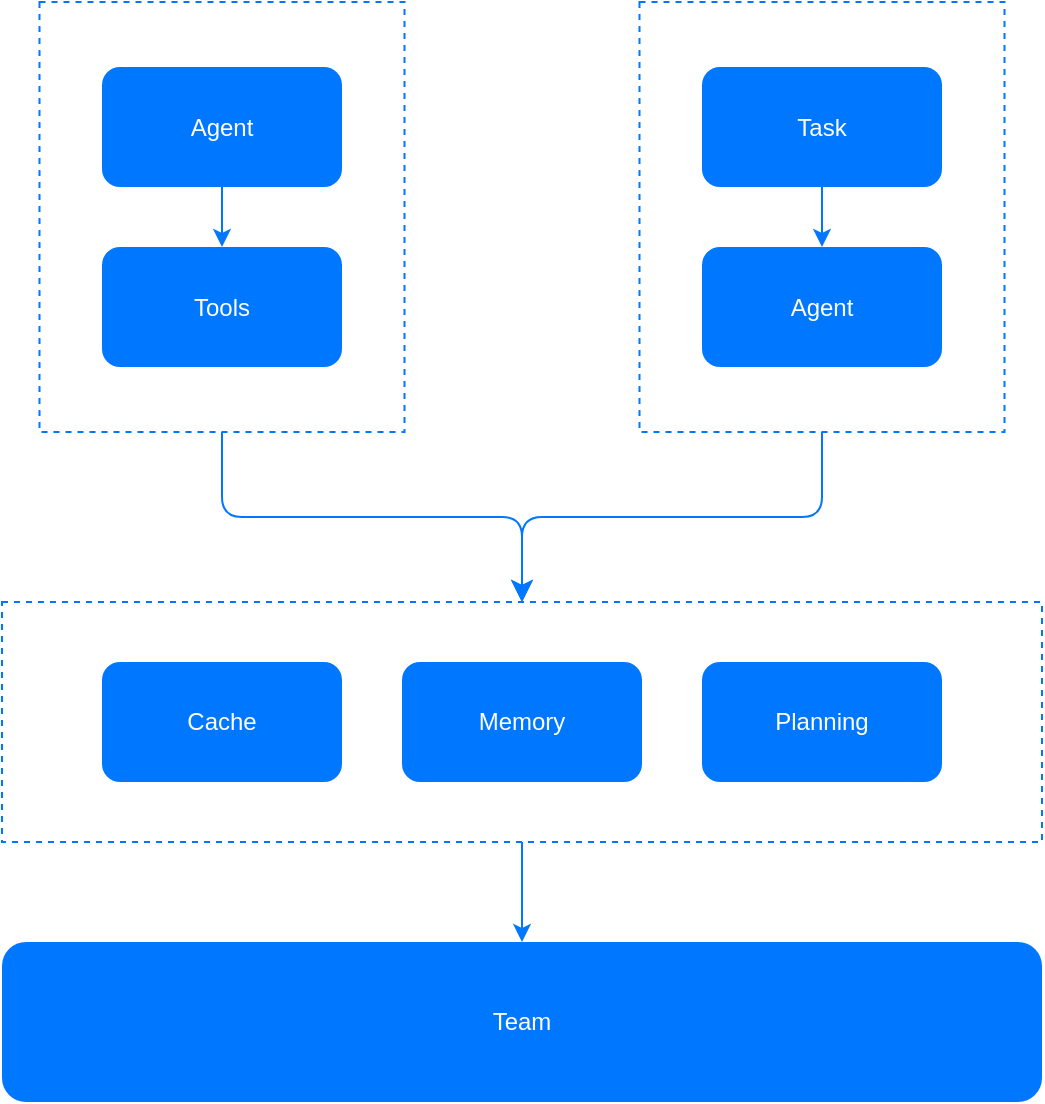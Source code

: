 <mxfile scale="2" border="0">
    <diagram id="OZ6w2GOdudwYGQoKYb9u" name="Page-1">
        <mxGraphModel dx="618" dy="1747" grid="1" gridSize="10" guides="1" tooltips="1" connect="1" arrows="1" fold="1" page="1" pageScale="1" pageWidth="850" pageHeight="1100" math="0" shadow="0">
            <root>
                <mxCell id="0"/>
                <mxCell id="1" parent="0"/>
                <mxCell id="17" value="" style="rounded=0;whiteSpace=wrap;html=1;strokeColor=#0077FF;fillColor=none;dashed=1;" parent="1" vertex="1">
                    <mxGeometry x="58.75" y="80" width="182.5" height="215" as="geometry"/>
                </mxCell>
                <mxCell id="2" value="&lt;font color=&quot;#ffffff&quot;&gt;Tools&lt;/font&gt;" style="rounded=1;whiteSpace=wrap;html=1;fillColor=#0077FF;strokeColor=none;" parent="1" vertex="1">
                    <mxGeometry x="90" y="202.5" width="120" height="60" as="geometry"/>
                </mxCell>
                <mxCell id="5" value="&lt;font color=&quot;#ffffff&quot;&gt;Agent&lt;/font&gt;" style="rounded=1;whiteSpace=wrap;html=1;fillColor=#0077FF;strokeColor=none;" parent="1" vertex="1">
                    <mxGeometry x="90" y="112.5" width="120" height="60" as="geometry"/>
                </mxCell>
                <mxCell id="11" value="&lt;font color=&quot;#ffffff&quot;&gt;Team&lt;/font&gt;" style="rounded=1;whiteSpace=wrap;html=1;fillColor=#0077FF;strokeColor=none;" parent="1" vertex="1">
                    <mxGeometry x="40" y="550" width="520" height="80" as="geometry"/>
                </mxCell>
                <mxCell id="25" value="" style="edgeStyle=elbowEdgeStyle;elbow=vertical;endArrow=classic;html=1;rounded=1;endSize=8;startSize=8;exitX=0.5;exitY=1;exitDx=0;exitDy=0;entryX=0.5;entryY=0;entryDx=0;entryDy=0;strokeColor=#0077FF;" parent="1" source="68" target="72" edge="1">
                    <mxGeometry width="50" height="50" relative="1" as="geometry">
                        <mxPoint x="482.5" y="310" as="sourcePoint"/>
                        <mxPoint x="364.5" y="419.94" as="targetPoint"/>
                    </mxGeometry>
                </mxCell>
                <mxCell id="35" value="" style="edgeStyle=elbowEdgeStyle;elbow=vertical;endArrow=classic;html=1;rounded=1;endSize=8;startSize=8;exitX=0.5;exitY=1;exitDx=0;exitDy=0;entryX=0.5;entryY=0;entryDx=0;entryDy=0;strokeColor=#0077FF;" parent="1" source="17" target="72" edge="1">
                    <mxGeometry width="50" height="50" relative="1" as="geometry">
                        <mxPoint x="492.5" y="320" as="sourcePoint"/>
                        <mxPoint x="310.26" y="420.66" as="targetPoint"/>
                    </mxGeometry>
                </mxCell>
                <mxCell id="67" value="" style="endArrow=classic;html=1;rounded=1;strokeColor=#0077FF;exitX=0.5;exitY=1;exitDx=0;exitDy=0;entryX=0.5;entryY=0;entryDx=0;entryDy=0;" parent="1" source="5" target="2" edge="1">
                    <mxGeometry width="50" height="50" relative="1" as="geometry">
                        <mxPoint x="149.69" y="172.5" as="sourcePoint"/>
                        <mxPoint x="149.55" y="221.9" as="targetPoint"/>
                    </mxGeometry>
                </mxCell>
                <mxCell id="68" value="" style="rounded=0;whiteSpace=wrap;html=1;strokeColor=#0077FF;fillColor=none;dashed=1;" parent="1" vertex="1">
                    <mxGeometry x="358.75" y="80" width="182.5" height="215" as="geometry"/>
                </mxCell>
                <mxCell id="69" value="&lt;font color=&quot;#ffffff&quot;&gt;Agent&lt;/font&gt;" style="rounded=1;whiteSpace=wrap;html=1;fillColor=#0077FF;strokeColor=none;" parent="1" vertex="1">
                    <mxGeometry x="390" y="202.5" width="120" height="60" as="geometry"/>
                </mxCell>
                <mxCell id="70" value="&lt;font color=&quot;#ffffff&quot;&gt;Task&lt;/font&gt;" style="rounded=1;whiteSpace=wrap;html=1;fillColor=#0077FF;strokeColor=none;" parent="1" vertex="1">
                    <mxGeometry x="390" y="112.5" width="120" height="60" as="geometry"/>
                </mxCell>
                <mxCell id="71" value="" style="endArrow=classic;html=1;rounded=1;strokeColor=#0077FF;exitX=0.5;exitY=1;exitDx=0;exitDy=0;entryX=0.5;entryY=0;entryDx=0;entryDy=0;" parent="1" source="70" target="69" edge="1">
                    <mxGeometry width="50" height="50" relative="1" as="geometry">
                        <mxPoint x="449.69" y="172.5" as="sourcePoint"/>
                        <mxPoint x="449.55" y="221.9" as="targetPoint"/>
                    </mxGeometry>
                </mxCell>
                <mxCell id="72" value="" style="rounded=0;whiteSpace=wrap;html=1;strokeColor=#0077FF;fillColor=none;dashed=1;" parent="1" vertex="1">
                    <mxGeometry x="40" y="380" width="520" height="120" as="geometry"/>
                </mxCell>
                <mxCell id="73" value="&lt;font color=&quot;#ffffff&quot;&gt;Planning&lt;/font&gt;" style="rounded=1;whiteSpace=wrap;html=1;fillColor=#0077FF;strokeColor=none;" parent="1" vertex="1">
                    <mxGeometry x="390" y="410" width="120" height="60" as="geometry"/>
                </mxCell>
                <mxCell id="74" value="&lt;font color=&quot;#ffffff&quot;&gt;Memory&lt;/font&gt;" style="rounded=1;whiteSpace=wrap;html=1;fillColor=#0077FF;strokeColor=none;" parent="1" vertex="1">
                    <mxGeometry x="240" y="410" width="120" height="60" as="geometry"/>
                </mxCell>
                <mxCell id="76" value="" style="endArrow=classic;html=1;rounded=1;strokeColor=#0077FF;exitX=0.5;exitY=1;exitDx=0;exitDy=0;entryX=0.5;entryY=0;entryDx=0;entryDy=0;" parent="1" source="72" target="11" edge="1">
                    <mxGeometry width="50" height="50" relative="1" as="geometry">
                        <mxPoint x="362.66" y="500" as="sourcePoint"/>
                        <mxPoint x="362.66" y="530" as="targetPoint"/>
                    </mxGeometry>
                </mxCell>
                <mxCell id="77" value="&lt;font color=&quot;#ffffff&quot;&gt;Cache&lt;/font&gt;" style="rounded=1;whiteSpace=wrap;html=1;fillColor=#0077FF;strokeColor=none;" vertex="1" parent="1">
                    <mxGeometry x="90" y="410" width="120" height="60" as="geometry"/>
                </mxCell>
            </root>
        </mxGraphModel>
    </diagram>
</mxfile>
